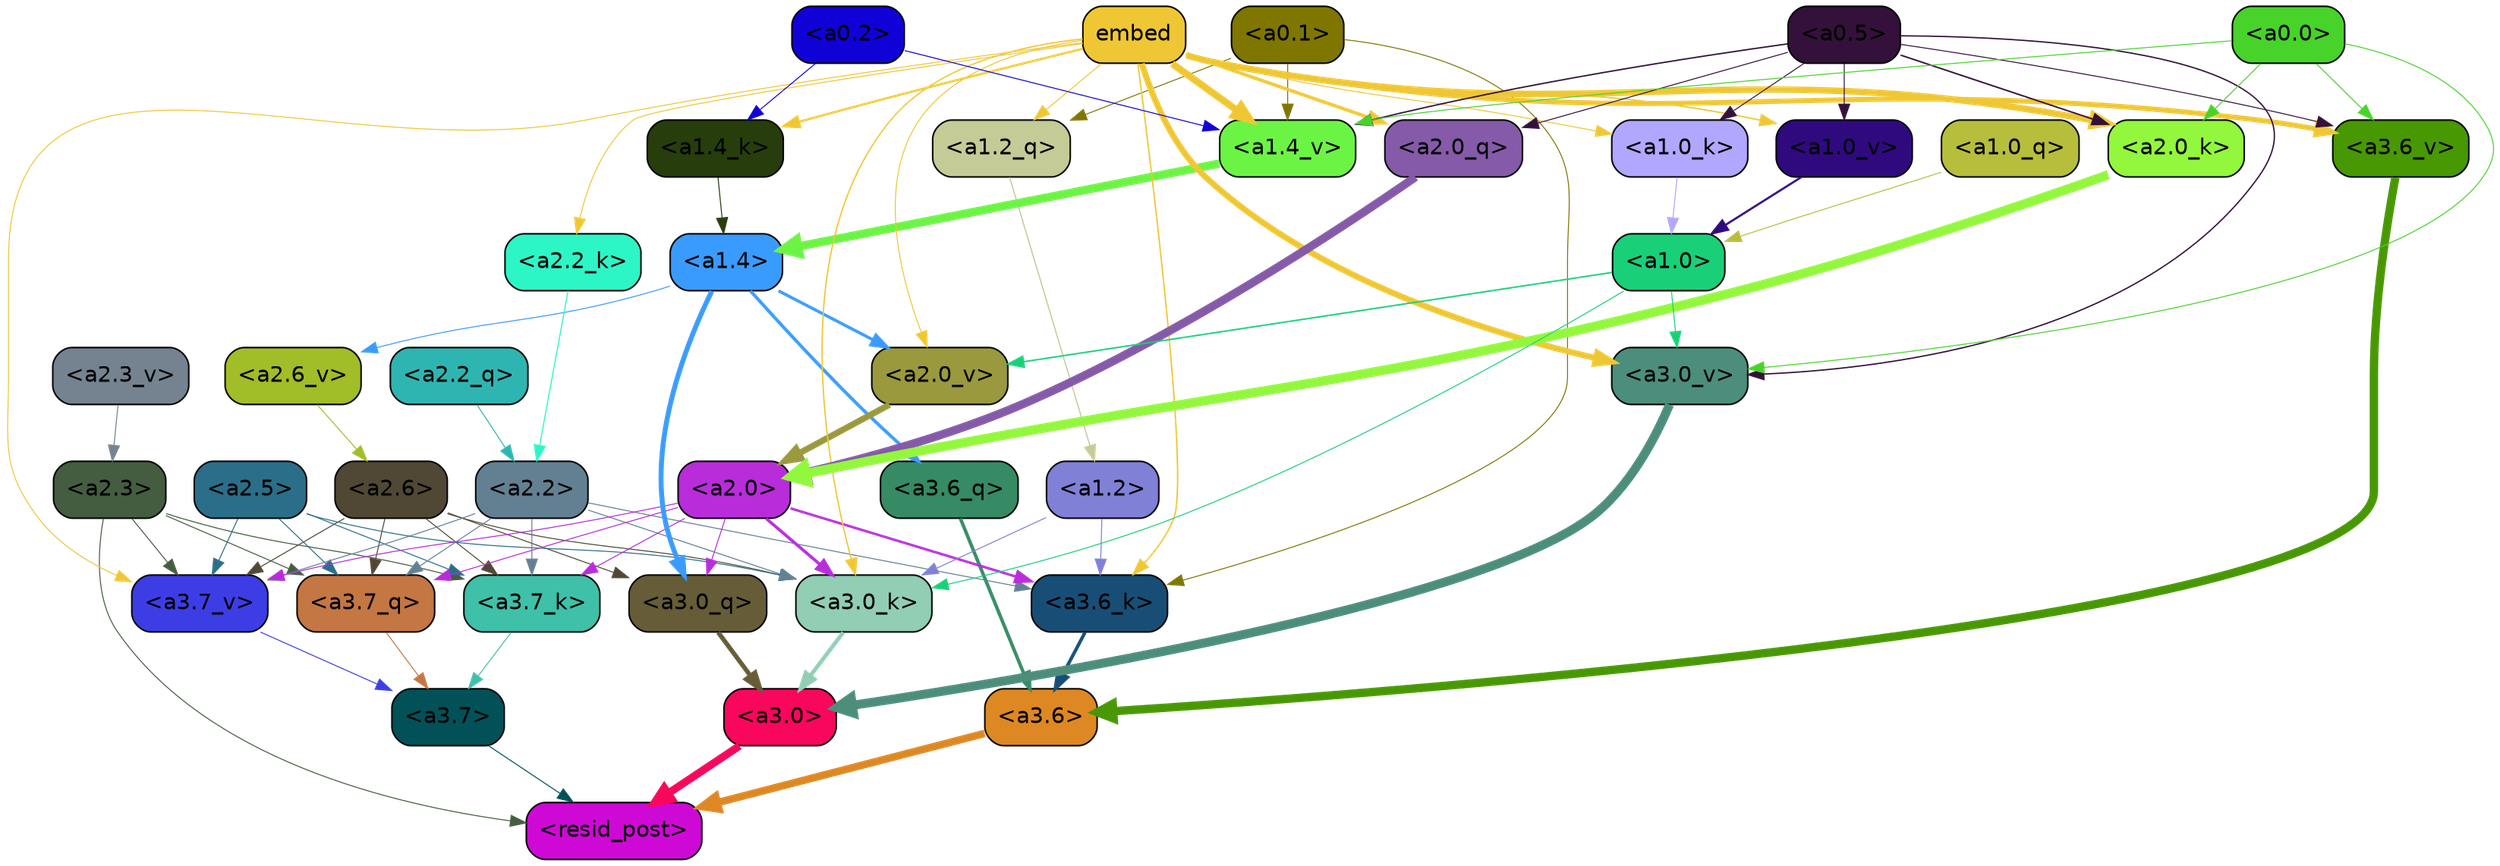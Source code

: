 strict digraph "" {
	graph [bgcolor=transparent,
		layout=dot,
		overlap=false,
		splines=true
	];
	"<a3.7>"	[color=black,
		fillcolor="#025158",
		fontname=Helvetica,
		shape=box,
		style="filled, rounded"];
	"<resid_post>"	[color=black,
		fillcolor="#ce09d5",
		fontname=Helvetica,
		shape=box,
		style="filled, rounded"];
	"<a3.7>" -> "<resid_post>"	[color="#025158",
		penwidth=0.6];
	"<a3.6>"	[color=black,
		fillcolor="#de8823",
		fontname=Helvetica,
		shape=box,
		style="filled, rounded"];
	"<a3.6>" -> "<resid_post>"	[color="#de8823",
		penwidth=4.751592040061951];
	"<a3.0>"	[color=black,
		fillcolor="#f8075c",
		fontname=Helvetica,
		shape=box,
		style="filled, rounded"];
	"<a3.0>" -> "<resid_post>"	[color="#f8075c",
		penwidth=4.904066681861877];
	"<a2.3>"	[color=black,
		fillcolor="#445d40",
		fontname=Helvetica,
		shape=box,
		style="filled, rounded"];
	"<a2.3>" -> "<resid_post>"	[color="#445d40",
		penwidth=0.6];
	"<a3.7_q>"	[color=black,
		fillcolor="#c47643",
		fontname=Helvetica,
		shape=box,
		style="filled, rounded"];
	"<a2.3>" -> "<a3.7_q>"	[color="#445d40",
		penwidth=0.6];
	"<a3.7_k>"	[color=black,
		fillcolor="#3fc0a9",
		fontname=Helvetica,
		shape=box,
		style="filled, rounded"];
	"<a2.3>" -> "<a3.7_k>"	[color="#445d40",
		penwidth=0.6069068089127541];
	"<a3.7_v>"	[color=black,
		fillcolor="#3d3de6",
		fontname=Helvetica,
		shape=box,
		style="filled, rounded"];
	"<a2.3>" -> "<a3.7_v>"	[color="#445d40",
		penwidth=0.6];
	"<a3.7_q>" -> "<a3.7>"	[color="#c47643",
		penwidth=0.6];
	"<a3.6_q>"	[color=black,
		fillcolor="#368a64",
		fontname=Helvetica,
		shape=box,
		style="filled, rounded"];
	"<a3.6_q>" -> "<a3.6>"	[color="#368a64",
		penwidth=2.160832464694977];
	"<a3.0_q>"	[color=black,
		fillcolor="#665c37",
		fontname=Helvetica,
		shape=box,
		style="filled, rounded"];
	"<a3.0_q>" -> "<a3.0>"	[color="#665c37",
		penwidth=2.870753765106201];
	"<a3.7_k>" -> "<a3.7>"	[color="#3fc0a9",
		penwidth=0.6];
	"<a3.6_k>"	[color=black,
		fillcolor="#184e76",
		fontname=Helvetica,
		shape=box,
		style="filled, rounded"];
	"<a3.6_k>" -> "<a3.6>"	[color="#184e76",
		penwidth=2.13908451795578];
	"<a3.0_k>"	[color=black,
		fillcolor="#91ceb3",
		fontname=Helvetica,
		shape=box,
		style="filled, rounded"];
	"<a3.0_k>" -> "<a3.0>"	[color="#91ceb3",
		penwidth=2.520303964614868];
	"<a3.7_v>" -> "<a3.7>"	[color="#3d3de6",
		penwidth=0.6];
	"<a3.6_v>"	[color=black,
		fillcolor="#479803",
		fontname=Helvetica,
		shape=box,
		style="filled, rounded"];
	"<a3.6_v>" -> "<a3.6>"	[color="#479803",
		penwidth=5.297133803367615];
	"<a3.0_v>"	[color=black,
		fillcolor="#4c8e7b",
		fontname=Helvetica,
		shape=box,
		style="filled, rounded"];
	"<a3.0_v>" -> "<a3.0>"	[color="#4c8e7b",
		penwidth=5.680712580680847];
	"<a2.6>"	[color=black,
		fillcolor="#504834",
		fontname=Helvetica,
		shape=box,
		style="filled, rounded"];
	"<a2.6>" -> "<a3.7_q>"	[color="#504834",
		penwidth=0.6];
	"<a2.6>" -> "<a3.0_q>"	[color="#504834",
		penwidth=0.6];
	"<a2.6>" -> "<a3.7_k>"	[color="#504834",
		penwidth=0.6];
	"<a2.6>" -> "<a3.0_k>"	[color="#504834",
		penwidth=0.6];
	"<a2.6>" -> "<a3.7_v>"	[color="#504834",
		penwidth=0.6];
	"<a2.5>"	[color=black,
		fillcolor="#2b6e89",
		fontname=Helvetica,
		shape=box,
		style="filled, rounded"];
	"<a2.5>" -> "<a3.7_q>"	[color="#2b6e89",
		penwidth=0.6];
	"<a2.5>" -> "<a3.7_k>"	[color="#2b6e89",
		penwidth=0.6];
	"<a2.5>" -> "<a3.0_k>"	[color="#2b6e89",
		penwidth=0.6];
	"<a2.5>" -> "<a3.7_v>"	[color="#2b6e89",
		penwidth=0.6];
	"<a2.2>"	[color=black,
		fillcolor="#638093",
		fontname=Helvetica,
		shape=box,
		style="filled, rounded"];
	"<a2.2>" -> "<a3.7_q>"	[color="#638093",
		penwidth=0.6];
	"<a2.2>" -> "<a3.7_k>"	[color="#638093",
		penwidth=0.6];
	"<a2.2>" -> "<a3.6_k>"	[color="#638093",
		penwidth=0.6];
	"<a2.2>" -> "<a3.0_k>"	[color="#638093",
		penwidth=0.6];
	"<a2.2>" -> "<a3.7_v>"	[color="#638093",
		penwidth=0.6];
	"<a2.0>"	[color=black,
		fillcolor="#b82cda",
		fontname=Helvetica,
		shape=box,
		style="filled, rounded"];
	"<a2.0>" -> "<a3.7_q>"	[color="#b82cda",
		penwidth=0.6];
	"<a2.0>" -> "<a3.0_q>"	[color="#b82cda",
		penwidth=0.6];
	"<a2.0>" -> "<a3.7_k>"	[color="#b82cda",
		penwidth=0.6];
	"<a2.0>" -> "<a3.6_k>"	[color="#b82cda",
		penwidth=1.564806342124939];
	"<a2.0>" -> "<a3.0_k>"	[color="#b82cda",
		penwidth=1.9353990852832794];
	"<a2.0>" -> "<a3.7_v>"	[color="#b82cda",
		penwidth=0.6];
	"<a1.4>"	[color=black,
		fillcolor="#3a9bfe",
		fontname=Helvetica,
		shape=box,
		style="filled, rounded"];
	"<a1.4>" -> "<a3.6_q>"	[color="#3a9bfe",
		penwidth=2.0727532356977463];
	"<a1.4>" -> "<a3.0_q>"	[color="#3a9bfe",
		penwidth=3.1279823780059814];
	"<a2.6_v>"	[color=black,
		fillcolor="#a1bd27",
		fontname=Helvetica,
		shape=box,
		style="filled, rounded"];
	"<a1.4>" -> "<a2.6_v>"	[color="#3a9bfe",
		penwidth=0.6];
	"<a2.0_v>"	[color=black,
		fillcolor="#9a993e",
		fontname=Helvetica,
		shape=box,
		style="filled, rounded"];
	"<a1.4>" -> "<a2.0_v>"	[color="#3a9bfe",
		penwidth=1.9170897603034973];
	"<a1.2>"	[color=black,
		fillcolor="#8080d7",
		fontname=Helvetica,
		shape=box,
		style="filled, rounded"];
	"<a1.2>" -> "<a3.6_k>"	[color="#8080d7",
		penwidth=0.6];
	"<a1.2>" -> "<a3.0_k>"	[color="#8080d7",
		penwidth=0.6];
	"<a0.1>"	[color=black,
		fillcolor="#7f7600",
		fontname=Helvetica,
		shape=box,
		style="filled, rounded"];
	"<a0.1>" -> "<a3.6_k>"	[color="#7f7600",
		penwidth=0.6];
	"<a1.2_q>"	[color=black,
		fillcolor="#c5cb96",
		fontname=Helvetica,
		shape=box,
		style="filled, rounded"];
	"<a0.1>" -> "<a1.2_q>"	[color="#7f7600",
		penwidth=0.6];
	"<a1.4_v>"	[color=black,
		fillcolor="#6cf445",
		fontname=Helvetica,
		shape=box,
		style="filled, rounded"];
	"<a0.1>" -> "<a1.4_v>"	[color="#7f7600",
		penwidth=0.6202214732766151];
	embed	[color=black,
		fillcolor="#efc734",
		fontname=Helvetica,
		shape=box,
		style="filled, rounded"];
	embed -> "<a3.6_k>"	[color="#efc734",
		penwidth=0.8915999233722687];
	embed -> "<a3.0_k>"	[color="#efc734",
		penwidth=0.832088902592659];
	embed -> "<a3.7_v>"	[color="#efc734",
		penwidth=0.6];
	embed -> "<a3.6_v>"	[color="#efc734",
		penwidth=3.1840110421180725];
	embed -> "<a3.0_v>"	[color="#efc734",
		penwidth=3.8132747188210487];
	"<a2.0_q>"	[color=black,
		fillcolor="#855aa8",
		fontname=Helvetica,
		shape=box,
		style="filled, rounded"];
	embed -> "<a2.0_q>"	[color="#efc734",
		penwidth=2.084651827812195];
	"<a2.2_k>"	[color=black,
		fillcolor="#2df6c6",
		fontname=Helvetica,
		shape=box,
		style="filled, rounded"];
	embed -> "<a2.2_k>"	[color="#efc734",
		penwidth=0.6];
	"<a2.0_k>"	[color=black,
		fillcolor="#92f73d",
		fontname=Helvetica,
		shape=box,
		style="filled, rounded"];
	embed -> "<a2.0_k>"	[color="#efc734",
		penwidth=4.084526404738426];
	embed -> "<a2.0_v>"	[color="#efc734",
		penwidth=0.6];
	embed -> "<a1.2_q>"	[color="#efc734",
		penwidth=0.6];
	"<a1.4_k>"	[color=black,
		fillcolor="#273d0c",
		fontname=Helvetica,
		shape=box,
		style="filled, rounded"];
	embed -> "<a1.4_k>"	[color="#efc734",
		penwidth=1.3912410736083984];
	"<a1.0_k>"	[color=black,
		fillcolor="#b1a7ff",
		fontname=Helvetica,
		shape=box,
		style="filled, rounded"];
	embed -> "<a1.0_k>"	[color="#efc734",
		penwidth=0.6];
	embed -> "<a1.4_v>"	[color="#efc734",
		penwidth=4.4888065457344055];
	"<a1.0_v>"	[color=black,
		fillcolor="#2f0a7e",
		fontname=Helvetica,
		shape=box,
		style="filled, rounded"];
	embed -> "<a1.0_v>"	[color="#efc734",
		penwidth=0.8796700537204742];
	"<a1.0>"	[color=black,
		fillcolor="#19d079",
		fontname=Helvetica,
		shape=box,
		style="filled, rounded"];
	"<a1.0>" -> "<a3.0_k>"	[color="#19d079",
		penwidth=0.6];
	"<a1.0>" -> "<a3.0_v>"	[color="#19d079",
		penwidth=0.6];
	"<a1.0>" -> "<a2.0_v>"	[color="#19d079",
		penwidth=0.9450988052412868];
	"<a0.5>"	[color=black,
		fillcolor="#33113a",
		fontname=Helvetica,
		shape=box,
		style="filled, rounded"];
	"<a0.5>" -> "<a3.6_v>"	[color="#33113a",
		penwidth=0.6];
	"<a0.5>" -> "<a3.0_v>"	[color="#33113a",
		penwidth=0.8331108838319778];
	"<a0.5>" -> "<a2.0_q>"	[color="#33113a",
		penwidth=0.6];
	"<a0.5>" -> "<a2.0_k>"	[color="#33113a",
		penwidth=0.9412797391414642];
	"<a0.5>" -> "<a1.0_k>"	[color="#33113a",
		penwidth=0.6];
	"<a0.5>" -> "<a1.4_v>"	[color="#33113a",
		penwidth=0.8757842034101486];
	"<a0.5>" -> "<a1.0_v>"	[color="#33113a",
		penwidth=0.6];
	"<a0.0>"	[color=black,
		fillcolor="#47d32a",
		fontname=Helvetica,
		shape=box,
		style="filled, rounded"];
	"<a0.0>" -> "<a3.6_v>"	[color="#47d32a",
		penwidth=0.6];
	"<a0.0>" -> "<a3.0_v>"	[color="#47d32a",
		penwidth=0.6];
	"<a0.0>" -> "<a2.0_k>"	[color="#47d32a",
		penwidth=0.6];
	"<a0.0>" -> "<a1.4_v>"	[color="#47d32a",
		penwidth=0.6];
	"<a2.2_q>"	[color=black,
		fillcolor="#2fb5b1",
		fontname=Helvetica,
		shape=box,
		style="filled, rounded"];
	"<a2.2_q>" -> "<a2.2>"	[color="#2fb5b1",
		penwidth=0.6];
	"<a2.0_q>" -> "<a2.0>"	[color="#855aa8",
		penwidth=5.29856276512146];
	"<a2.2_k>" -> "<a2.2>"	[color="#2df6c6",
		penwidth=0.6722683310508728];
	"<a2.0_k>" -> "<a2.0>"	[color="#92f73d",
		penwidth=5.859246134757996];
	"<a2.6_v>" -> "<a2.6>"	[color="#a1bd27",
		penwidth=0.6];
	"<a2.3_v>"	[color=black,
		fillcolor="#758390",
		fontname=Helvetica,
		shape=box,
		style="filled, rounded"];
	"<a2.3_v>" -> "<a2.3>"	[color="#758390",
		penwidth=0.6];
	"<a2.0_v>" -> "<a2.0>"	[color="#9a993e",
		penwidth=3.9621697664260864];
	"<a1.2_q>" -> "<a1.2>"	[color="#c5cb96",
		penwidth=0.7185482024215162];
	"<a1.0_q>"	[color=black,
		fillcolor="#b7be3c",
		fontname=Helvetica,
		shape=box,
		style="filled, rounded"];
	"<a1.0_q>" -> "<a1.0>"	[color="#b7be3c",
		penwidth=0.6];
	"<a1.4_k>" -> "<a1.4>"	[color="#273d0c",
		penwidth=0.6];
	"<a1.0_k>" -> "<a1.0>"	[color="#b1a7ff",
		penwidth=0.6];
	"<a1.4_v>" -> "<a1.4>"	[color="#6cf445",
		penwidth=5.280138969421387];
	"<a1.0_v>" -> "<a1.0>"	[color="#2f0a7e",
		penwidth=1.318962275981903];
	"<a0.2>"	[color=black,
		fillcolor="#1001d7",
		fontname=Helvetica,
		shape=box,
		style="filled, rounded"];
	"<a0.2>" -> "<a1.4_k>"	[color="#1001d7",
		penwidth=0.6];
	"<a0.2>" -> "<a1.4_v>"	[color="#1001d7",
		penwidth=0.6];
}
